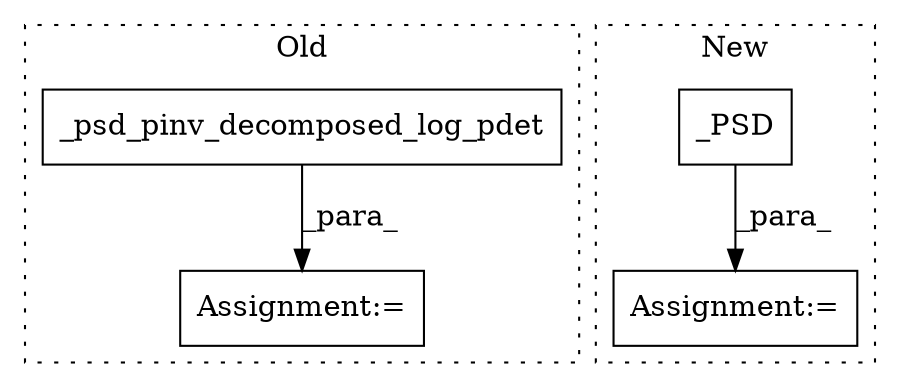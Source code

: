 digraph G {
subgraph cluster0 {
1 [label="_psd_pinv_decomposed_log_pdet" a="32" s="5885,5918" l="30,1" shape="box"];
3 [label="Assignment:=" a="7" s="5883" l="2" shape="box"];
label = "Old";
style="dotted";
}
subgraph cluster1 {
2 [label="_PSD" a="32" s="5848,5856" l="5,1" shape="box"];
4 [label="Assignment:=" a="7" s="5847" l="1" shape="box"];
label = "New";
style="dotted";
}
1 -> 3 [label="_para_"];
2 -> 4 [label="_para_"];
}